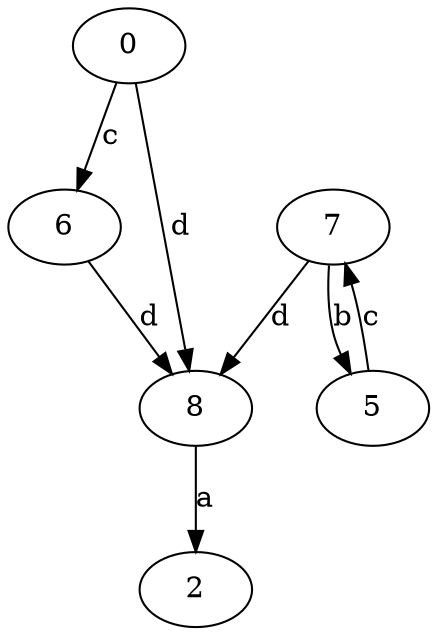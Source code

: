 strict digraph  {
0;
2;
5;
6;
7;
8;
0 -> 6  [label=c];
0 -> 8  [label=d];
5 -> 7  [label=c];
6 -> 8  [label=d];
7 -> 5  [label=b];
7 -> 8  [label=d];
8 -> 2  [label=a];
}
